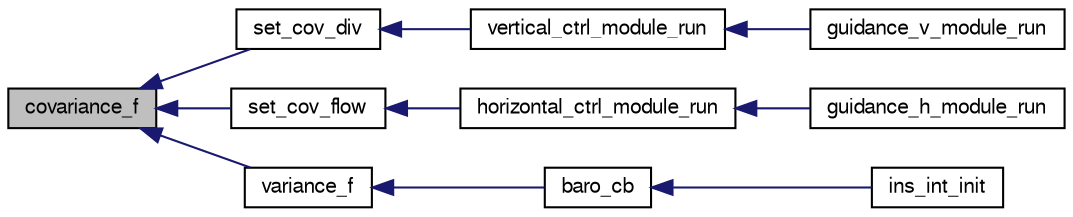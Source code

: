 digraph "covariance_f"
{
  edge [fontname="FreeSans",fontsize="10",labelfontname="FreeSans",labelfontsize="10"];
  node [fontname="FreeSans",fontsize="10",shape=record];
  rankdir="LR";
  Node1 [label="covariance_f",height=0.2,width=0.4,color="black", fillcolor="grey75", style="filled", fontcolor="black"];
  Node1 -> Node2 [dir="back",color="midnightblue",fontsize="10",style="solid",fontname="FreeSans"];
  Node2 [label="set_cov_div",height=0.2,width=0.4,color="black", fillcolor="white", style="filled",URL="$optical__flow__functions_8h.html#a43d4f7bf1b6e93b4b62a84bbfb3d4813",tooltip="Set the covariance of the divergence and the thrust / past divergence This funciton should only be ca..."];
  Node2 -> Node3 [dir="back",color="midnightblue",fontsize="10",style="solid",fontname="FreeSans"];
  Node3 [label="vertical_ctrl_module_run",height=0.2,width=0.4,color="black", fillcolor="white", style="filled",URL="$optical__flow__hover_8c.html#a9628e4f2b9a046bb7ff80c208ab85daa",tooltip="Run the vertical optical flow hover module. "];
  Node3 -> Node4 [dir="back",color="midnightblue",fontsize="10",style="solid",fontname="FreeSans"];
  Node4 [label="guidance_v_module_run",height=0.2,width=0.4,color="black", fillcolor="white", style="filled",URL="$vertical__ctrl__module__demo_8h.html#a24ef9289dfa15084a7457a97ad7632c8"];
  Node1 -> Node5 [dir="back",color="midnightblue",fontsize="10",style="solid",fontname="FreeSans"];
  Node5 [label="set_cov_flow",height=0.2,width=0.4,color="black", fillcolor="white", style="filled",URL="$optical__flow__functions_8h.html#ab8a8e1a36d1906e82bd10e15b5736484",tooltip="Set the covariance of the flow and past flow / desired angle This funciton should only be called once..."];
  Node5 -> Node6 [dir="back",color="midnightblue",fontsize="10",style="solid",fontname="FreeSans"];
  Node6 [label="horizontal_ctrl_module_run",height=0.2,width=0.4,color="black", fillcolor="white", style="filled",URL="$optical__flow__hover_8c.html#a1d6a689f380b3efc01bc97ed28ece11d",tooltip="Run the horizontal optical flow hover module. "];
  Node6 -> Node7 [dir="back",color="midnightblue",fontsize="10",style="solid",fontname="FreeSans"];
  Node7 [label="guidance_h_module_run",height=0.2,width=0.4,color="black", fillcolor="white", style="filled",URL="$optical__flow__hover_8c.html#a77f05df2acd1da23e187f1f3f5d5a26f"];
  Node1 -> Node8 [dir="back",color="midnightblue",fontsize="10",style="solid",fontname="FreeSans"];
  Node8 [label="variance_f",height=0.2,width=0.4,color="black", fillcolor="white", style="filled",URL="$pprz__stat_8h.html#aef701f0d6d92883bf903cc4e8b20048e",tooltip="Compute the variance of an array of values (float). "];
  Node8 -> Node9 [dir="back",color="midnightblue",fontsize="10",style="solid",fontname="FreeSans"];
  Node9 [label="baro_cb",height=0.2,width=0.4,color="black", fillcolor="white", style="filled",URL="$ins__int_8c.html#a92209191a3ecc53fc4adaafd0fe82933"];
  Node9 -> Node10 [dir="back",color="midnightblue",fontsize="10",style="solid",fontname="FreeSans"];
  Node10 [label="ins_int_init",height=0.2,width=0.4,color="black", fillcolor="white", style="filled",URL="$ins__int_8h.html#a6f47e4e65f9697a961c3bef79e9029e4"];
}
